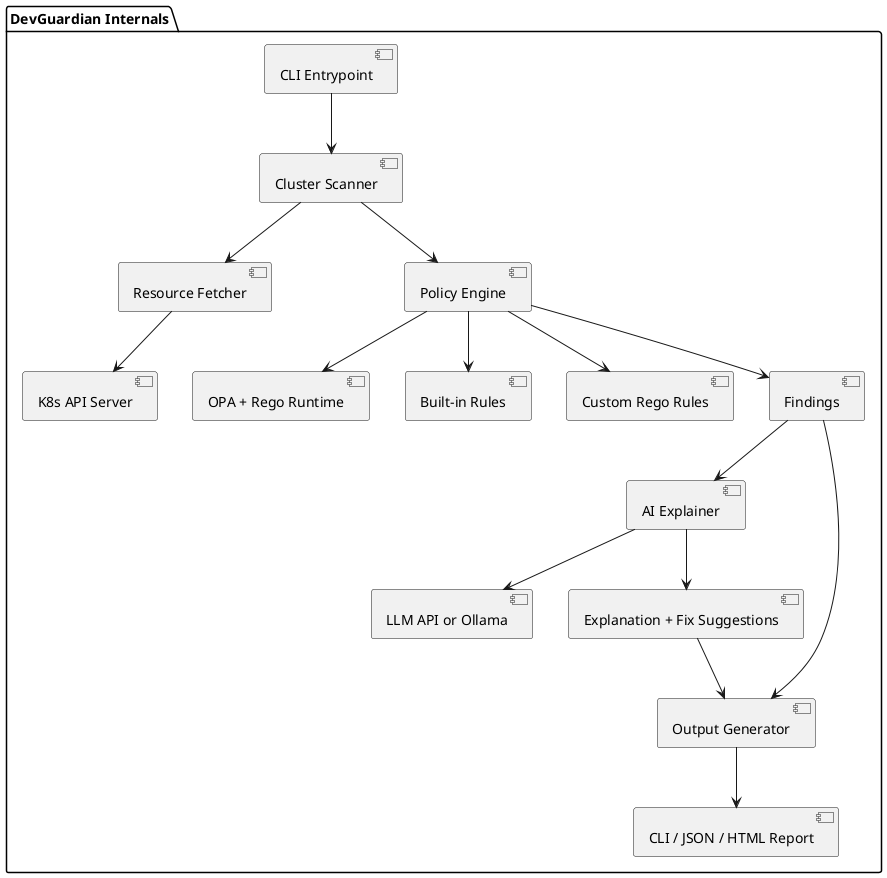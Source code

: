 @startuml
package "DevGuardian Internals" {
    [CLI Entrypoint] --> [Cluster Scanner]

    [Cluster Scanner] --> [Resource Fetcher]
    [Resource Fetcher] --> [K8s API Server]

    [Cluster Scanner] --> [Policy Engine]
    [Policy Engine] --> [OPA + Rego Runtime]
    [Policy Engine] --> [Built-in Rules]
    [Policy Engine] --> [Custom Rego Rules]

    [Policy Engine] --> [Findings]

    [Findings] --> [AI Explainer]
    [AI Explainer] --> [LLM API or Ollama]
    [AI Explainer] --> [Explanation + Fix Suggestions]

    [Findings] --> [Output Generator]
    [Explanation + Fix Suggestions] --> [Output Generator]

    [Output Generator] --> [CLI / JSON / HTML Report]
}
@enduml
